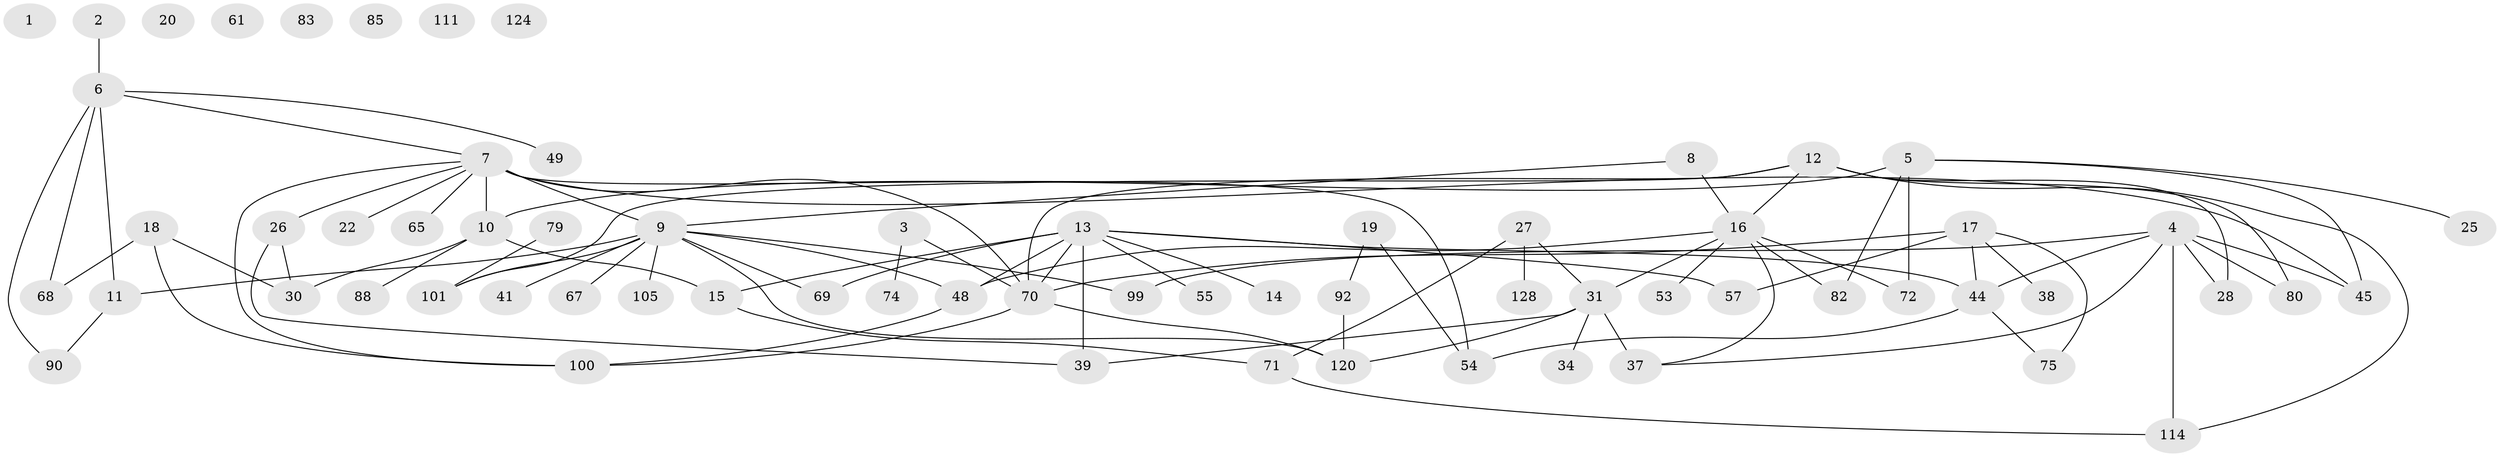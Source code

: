 // original degree distribution, {0: 0.05426356589147287, 1: 0.21705426356589147, 2: 0.26356589147286824, 3: 0.24031007751937986, 4: 0.13178294573643412, 6: 0.023255813953488372, 7: 0.007751937984496124, 5: 0.06201550387596899}
// Generated by graph-tools (version 1.1) at 2025/12/03/09/25 04:12:56]
// undirected, 67 vertices, 93 edges
graph export_dot {
graph [start="1"]
  node [color=gray90,style=filled];
  1;
  2 [super="+78"];
  3 [super="+51+122"];
  4 [super="+93+95+118"];
  5 [super="+23+32+129"];
  6 [super="+50+58+63"];
  7 [super="+47+62+73+102"];
  8 [super="+35"];
  9 [super="+33+42"];
  10 [super="+56"];
  11 [super="+97"];
  12 [super="+29+59+86"];
  13 [super="+21+40+60+107"];
  14;
  15 [super="+46"];
  16 [super="+24+98"];
  17 [super="+43+94"];
  18 [super="+108"];
  19 [super="+36"];
  20;
  22;
  25;
  26 [super="+110"];
  27 [super="+119+125"];
  28;
  30 [super="+112+117"];
  31 [super="+87+96+104"];
  34;
  37 [super="+77"];
  38;
  39;
  41 [super="+64"];
  44 [super="+81+84+113"];
  45 [super="+66+91"];
  48 [super="+52+115+121"];
  49;
  53;
  54 [super="+126"];
  55;
  57 [super="+89"];
  61;
  65;
  67;
  68;
  69 [super="+76"];
  70 [super="+116"];
  71 [super="+109"];
  72;
  74;
  75;
  79 [super="+103"];
  80 [super="+123"];
  82;
  83;
  85;
  88;
  90;
  92 [super="+127"];
  99;
  100 [super="+106"];
  101;
  105;
  111;
  114;
  120;
  124;
  128;
  2 -- 6;
  3 -- 70;
  3 -- 74;
  4 -- 114 [weight=2];
  4 -- 28;
  4 -- 44;
  4 -- 80;
  4 -- 99;
  4 -- 37;
  4 -- 45;
  5 -- 72;
  5 -- 25;
  5 -- 82;
  5 -- 10;
  5 -- 45;
  6 -- 90;
  6 -- 11;
  6 -- 49;
  6 -- 68;
  6 -- 7;
  7 -- 54;
  7 -- 22;
  7 -- 65;
  7 -- 70;
  7 -- 26;
  7 -- 9 [weight=2];
  7 -- 10;
  7 -- 45 [weight=2];
  7 -- 100;
  8 -- 9;
  8 -- 16;
  9 -- 105;
  9 -- 101;
  9 -- 120;
  9 -- 99;
  9 -- 67;
  9 -- 11;
  9 -- 41;
  9 -- 48;
  9 -- 69;
  10 -- 88;
  10 -- 15;
  10 -- 30;
  11 -- 90;
  12 -- 80;
  12 -- 114;
  12 -- 101;
  12 -- 28;
  12 -- 16;
  12 -- 70;
  13 -- 48;
  13 -- 14;
  13 -- 15;
  13 -- 55;
  13 -- 69;
  13 -- 39;
  13 -- 57;
  13 -- 44;
  13 -- 70;
  15 -- 71;
  16 -- 72;
  16 -- 48;
  16 -- 82;
  16 -- 53;
  16 -- 31;
  16 -- 37;
  17 -- 70 [weight=2];
  17 -- 38;
  17 -- 75;
  17 -- 57;
  17 -- 44;
  18 -- 100;
  18 -- 68;
  18 -- 30;
  19 -- 54;
  19 -- 92;
  26 -- 39;
  26 -- 30;
  27 -- 128;
  27 -- 31;
  27 -- 71;
  31 -- 39;
  31 -- 37 [weight=3];
  31 -- 120;
  31 -- 34;
  44 -- 54;
  44 -- 75;
  48 -- 100;
  70 -- 120;
  70 -- 100;
  71 -- 114;
  79 -- 101;
  92 -- 120;
}
